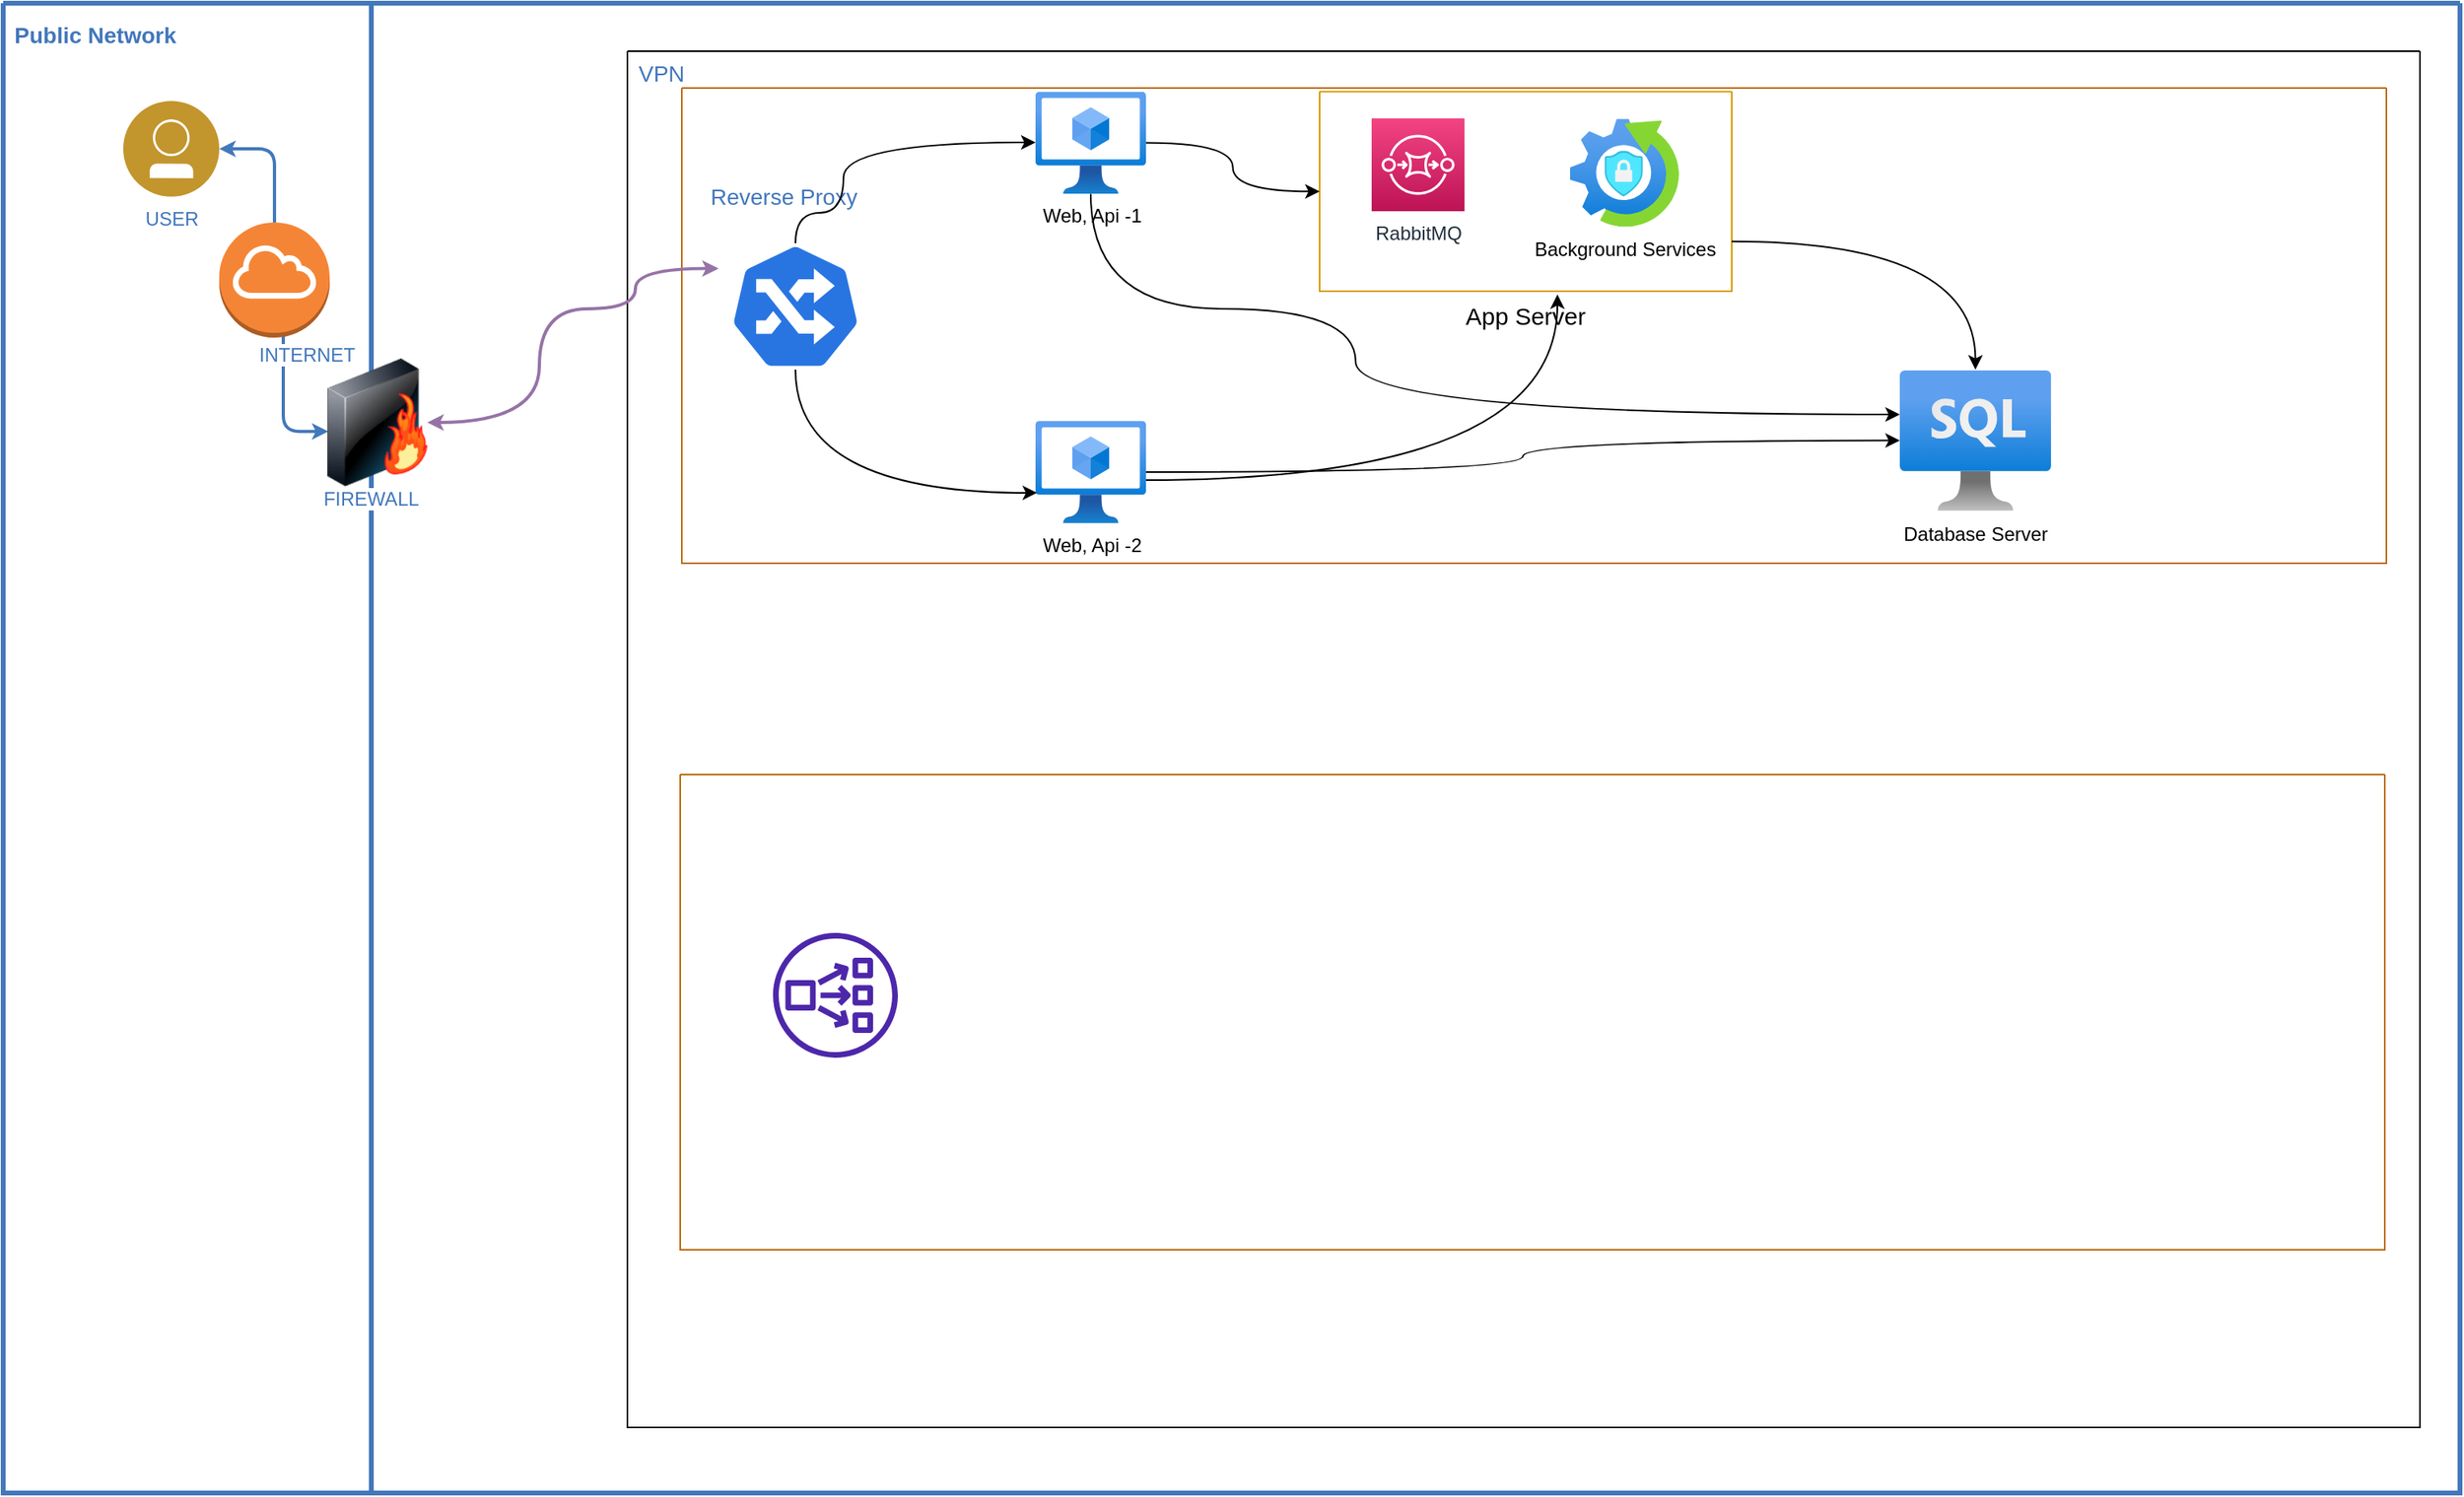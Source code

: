 <mxfile version="21.3.8" type="github">
  <diagram id="2f404044-711c-603c-8f00-f6bb4c023d3c" name="Page-1">
    <mxGraphModel dx="1434" dy="739" grid="1" gridSize="10" guides="1" tooltips="1" connect="1" arrows="1" fold="1" page="1" pageScale="1" pageWidth="1169" pageHeight="827" background="#ffffff" math="0" shadow="0">
      <root>
        <mxCell id="0" />
        <mxCell id="1" parent="0" />
        <mxCell id="21" value="" style="swimlane;shadow=0;strokeColor=#4277BB;fillColor=#ffffff;fontColor=none;align=right;startSize=0;collapsible=0;noLabel=1;strokeWidth=3;" parent="1" vertex="1">
          <mxGeometry x="65" y="49" width="1535" height="931" as="geometry" />
        </mxCell>
        <mxCell id="22" value="Public Network" style="text;html=1;align=left;verticalAlign=middle;fontColor=#4277BB;shadow=0;dashed=0;strokeColor=none;fillColor=none;labelBackgroundColor=none;fontStyle=1;fontSize=14;spacingLeft=5;" parent="21" vertex="1">
          <mxGeometry y="10" width="150" height="20" as="geometry" />
        </mxCell>
        <mxCell id="44" value="" style="line;strokeWidth=3;direction=south;html=1;shadow=0;labelBackgroundColor=none;fillColor=none;gradientColor=none;fontSize=12;fontColor=#4277BB;align=right;strokeColor=#4277BB;" parent="21" vertex="1">
          <mxGeometry x="225" width="10" height="930" as="geometry" />
        </mxCell>
        <mxCell id="lown9K5yKBKj89JTiUl6-62" style="edgeStyle=orthogonalEdgeStyle;comic=0;html=1;exitX=1;exitY=0.5;entryX=0;entryY=0.25;startArrow=none;startFill=1;endArrow=classic;endFill=1;jettySize=auto;orthogonalLoop=1;strokeColor=#4378BB;strokeWidth=2;fontFamily=Helvetica;fontSize=19;fontColor=#CC99FF;endSize=4;startSize=4;" parent="21" source="lown9K5yKBKj89JTiUl6-67" edge="1">
          <mxGeometry relative="1" as="geometry">
            <Array as="points">
              <mxPoint x="175" y="173" />
              <mxPoint x="175" y="268" />
            </Array>
            <mxPoint x="203.167" y="267.584" as="targetPoint" />
          </mxGeometry>
        </mxCell>
        <mxCell id="lown9K5yKBKj89JTiUl6-63" value="USER" style="aspect=fixed;perimeter=ellipsePerimeter;html=1;align=center;shadow=0;dashed=0;image;image=img/lib/ibm/users/user.svg;labelBackgroundColor=#ffffff;strokeColor=#666666;strokeWidth=3;fillColor=#C2952D;gradientColor=none;fontSize=12;fontColor=#4277BB;" parent="21" vertex="1">
          <mxGeometry x="75" y="61" width="60" height="60" as="geometry" />
        </mxCell>
        <mxCell id="lown9K5yKBKj89JTiUl6-65" value="" style="image;html=1;image=img/lib/clip_art/networking/Firewall-page1_128x128.png" parent="21" vertex="1">
          <mxGeometry x="194" y="222" width="80" height="80" as="geometry" />
        </mxCell>
        <mxCell id="lown9K5yKBKj89JTiUl6-66" value="&lt;span style=&quot;color: rgb(66 , 119 , 187) ; background-color: rgb(255 , 255 , 255)&quot;&gt;FIREWALL&lt;/span&gt;" style="text;html=1;strokeColor=none;fillColor=none;align=center;verticalAlign=middle;whiteSpace=wrap;rounded=0;" parent="21" vertex="1">
          <mxGeometry x="210" y="305" width="40" height="10" as="geometry" />
        </mxCell>
        <mxCell id="lown9K5yKBKj89JTiUl6-67" value="" style="outlineConnect=0;dashed=0;verticalLabelPosition=bottom;verticalAlign=top;align=center;html=1;shape=mxgraph.aws3.internet_gateway;fillColor=#F58536;gradientColor=none;" parent="21" vertex="1">
          <mxGeometry x="135" y="137" width="69" height="72" as="geometry" />
        </mxCell>
        <mxCell id="lown9K5yKBKj89JTiUl6-68" value="" style="edgeStyle=orthogonalEdgeStyle;comic=0;html=1;exitX=1;exitY=0.5;entryX=0.5;entryY=0;startArrow=classic;startFill=1;endArrow=none;endFill=1;jettySize=auto;orthogonalLoop=1;strokeColor=#4378BB;strokeWidth=2;fontFamily=Helvetica;fontSize=19;fontColor=#CC99FF;endSize=4;startSize=4;entryDx=0;entryDy=0;entryPerimeter=0;" parent="21" source="lown9K5yKBKj89JTiUl6-63" target="lown9K5yKBKj89JTiUl6-67" edge="1">
          <mxGeometry relative="1" as="geometry">
            <Array as="points" />
            <mxPoint x="155.0" y="91" as="sourcePoint" />
            <mxPoint x="223.167" y="267.584" as="targetPoint" />
          </mxGeometry>
        </mxCell>
        <mxCell id="lown9K5yKBKj89JTiUl6-71" value="&lt;span style=&quot;color: rgb(66 , 119 , 187) ; background-color: rgb(255 , 255 , 255)&quot;&gt;INTERNET&lt;/span&gt;" style="text;html=1;strokeColor=none;fillColor=none;align=center;verticalAlign=middle;whiteSpace=wrap;rounded=0;" parent="21" vertex="1">
          <mxGeometry x="170" y="215" width="40" height="10" as="geometry" />
        </mxCell>
        <mxCell id="lown9K5yKBKj89JTiUl6-100" value="" style="swimlane;shadow=0;strokeColor=#BB6A0D;fillColor=#ffffff;fontColor=#4277BB;align=right;startSize=0;collapsible=0;strokeWidth=1;" parent="21" vertex="1">
          <mxGeometry x="424" y="53" width="1065" height="297" as="geometry" />
        </mxCell>
        <mxCell id="lown9K5yKBKj89JTiUl6-291" value="" style="swimlane;shadow=0;strokeColor=#000000;fillColor=#ffe6cc;align=right;startSize=0;collapsible=0;strokeWidth=1;" parent="21" vertex="1">
          <mxGeometry x="390" y="30" width="1120" height="860" as="geometry" />
        </mxCell>
        <mxCell id="lown9K5yKBKj89JTiUl6-101" value="VPN" style="text;html=1;align=left;verticalAlign=top;fontColor=#4277BB;shadow=0;dashed=0;strokeColor=none;fillColor=none;labelBackgroundColor=none;fontStyle=0;fontSize=14;spacingLeft=5;" parent="lown9K5yKBKj89JTiUl6-291" vertex="1">
          <mxGeometry y="-0.69" width="120" height="26" as="geometry" />
        </mxCell>
        <mxCell id="lown9K5yKBKj89JTiUl6-118" value="" style="html=1;dashed=0;whitespace=wrap;fillColor=#2875E2;strokeColor=#ffffff;points=[[0.005,0.63,0],[0.1,0.2,0],[0.9,0.2,0],[0.5,0,0],[0.995,0.63,0],[0.72,0.99,0],[0.5,1,0],[0.28,0.99,0]];shape=mxgraph.kubernetes.icon;prIcon=ing" parent="lown9K5yKBKj89JTiUl6-291" vertex="1">
          <mxGeometry x="45" y="120" width="120" height="79" as="geometry" />
        </mxCell>
        <mxCell id="lown9K5yKBKj89JTiUl6-108" value="Reverse Proxy" style="text;html=1;align=left;verticalAlign=top;fontColor=#4277BB;shadow=0;dashed=0;strokeColor=none;fillColor=none;labelBackgroundColor=none;fontStyle=0;fontSize=14;spacingLeft=5;" parent="lown9K5yKBKj89JTiUl6-291" vertex="1">
          <mxGeometry x="45" y="76" width="120" height="24" as="geometry" />
        </mxCell>
        <mxCell id="U5dyf8ECy7FXiap7Likn-80" value="Web, Api -1" style="image;aspect=fixed;html=1;points=[];align=center;fontSize=12;image=img/lib/azure2/compute/Virtual_Machines_Classic.svg;" vertex="1" parent="lown9K5yKBKj89JTiUl6-291">
          <mxGeometry x="255" y="25.31" width="69" height="64" as="geometry" />
        </mxCell>
        <mxCell id="U5dyf8ECy7FXiap7Likn-83" value="Database Server" style="image;aspect=fixed;html=1;points=[];align=center;fontSize=12;image=img/lib/azure2/databases/Azure_SQL_VM.svg;" vertex="1" parent="lown9K5yKBKj89JTiUl6-291">
          <mxGeometry x="795" y="199" width="94.48" height="88.58" as="geometry" />
        </mxCell>
        <mxCell id="U5dyf8ECy7FXiap7Likn-79" value="Web, Api -2" style="image;aspect=fixed;html=1;points=[];align=center;fontSize=12;image=img/lib/azure2/compute/Virtual_Machines_Classic.svg;" vertex="1" parent="lown9K5yKBKj89JTiUl6-291">
          <mxGeometry x="255" y="231" width="69" height="64" as="geometry" />
        </mxCell>
        <mxCell id="U5dyf8ECy7FXiap7Likn-81" value="" style="edgeStyle=orthogonalEdgeStyle;orthogonalLoop=1;jettySize=auto;html=1;exitX=0.5;exitY=1;exitDx=0;exitDy=0;exitPerimeter=0;entryX=0.014;entryY=0.703;entryDx=0;entryDy=0;strokeColor=#000000;curved=1;entryPerimeter=0;" edge="1" parent="lown9K5yKBKj89JTiUl6-291" source="lown9K5yKBKj89JTiUl6-118" target="U5dyf8ECy7FXiap7Likn-79">
          <mxGeometry relative="1" as="geometry">
            <mxPoint x="594" y="222" as="sourcePoint" />
            <mxPoint x="1187.025" y="339.037" as="targetPoint" />
          </mxGeometry>
        </mxCell>
        <mxCell id="lown9K5yKBKj89JTiUl6-107" style="edgeStyle=orthogonalEdgeStyle;curved=1;orthogonalLoop=1;jettySize=auto;html=1;strokeColor=#000000;" parent="lown9K5yKBKj89JTiUl6-291" source="U5dyf8ECy7FXiap7Likn-80" target="U5dyf8ECy7FXiap7Likn-83" edge="1">
          <mxGeometry relative="1" as="geometry">
            <mxPoint x="144" y="235" as="targetPoint" />
            <Array as="points">
              <mxPoint x="290" y="161" />
              <mxPoint x="455" y="161" />
              <mxPoint x="455" y="227" />
            </Array>
          </mxGeometry>
        </mxCell>
        <mxCell id="lown9K5yKBKj89JTiUl6-115" style="edgeStyle=orthogonalEdgeStyle;curved=1;orthogonalLoop=1;jettySize=auto;html=1;exitX=0.5;exitY=0;exitDx=0;exitDy=0;exitPerimeter=0;strokeColor=#000000;" parent="lown9K5yKBKj89JTiUl6-291" source="lown9K5yKBKj89JTiUl6-118" target="U5dyf8ECy7FXiap7Likn-80" edge="1">
          <mxGeometry relative="1" as="geometry">
            <Array as="points">
              <mxPoint x="105" y="101" />
              <mxPoint x="135" y="101" />
              <mxPoint x="135" y="57" />
            </Array>
            <mxPoint x="844.306" y="236.64" as="targetPoint" />
          </mxGeometry>
        </mxCell>
        <mxCell id="U5dyf8ECy7FXiap7Likn-84" value="" style="edgeStyle=orthogonalEdgeStyle;orthogonalLoop=1;jettySize=auto;html=1;strokeColor=#000000;curved=1;" edge="1" parent="lown9K5yKBKj89JTiUl6-291" source="U5dyf8ECy7FXiap7Likn-79" target="U5dyf8ECy7FXiap7Likn-83">
          <mxGeometry relative="1" as="geometry">
            <mxPoint x="335" y="251" as="sourcePoint" />
            <mxPoint x="486" y="328" as="targetPoint" />
          </mxGeometry>
        </mxCell>
        <mxCell id="U5dyf8ECy7FXiap7Likn-90" value="RabbitMQ" style="points=[[0,0,0],[0.25,0,0],[0.5,0,0],[0.75,0,0],[1,0,0],[0,1,0],[0.25,1,0],[0.5,1,0],[0.75,1,0],[1,1,0],[0,0.25,0],[0,0.5,0],[0,0.75,0],[1,0.25,0],[1,0.5,0],[1,0.75,0]];outlineConnect=0;fontColor=#232F3E;gradientColor=#F34482;gradientDirection=north;fillColor=#BC1356;strokeColor=#ffffff;dashed=0;verticalLabelPosition=bottom;verticalAlign=top;align=center;html=1;fontSize=12;fontStyle=0;aspect=fixed;shape=mxgraph.aws4.resourceIcon;resIcon=mxgraph.aws4.sqs;labelBackgroundColor=#ffffff;" vertex="1" parent="lown9K5yKBKj89JTiUl6-291">
          <mxGeometry x="465" y="42" width="58" height="58" as="geometry" />
        </mxCell>
        <mxCell id="U5dyf8ECy7FXiap7Likn-91" value="App Server" style="swimlane;shadow=0;strokeColor=#d79b00;fillColor=#ffe6cc;align=center;startSize=0;collapsible=0;strokeWidth=1;fontStyle=0;fontSize=15;labelPosition=center;verticalLabelPosition=bottom;verticalAlign=top;" vertex="1" parent="lown9K5yKBKj89JTiUl6-291">
          <mxGeometry x="432.5" y="25.31" width="257.5" height="124.69" as="geometry" />
        </mxCell>
        <mxCell id="U5dyf8ECy7FXiap7Likn-96" value="Background Services" style="image;aspect=fixed;html=1;points=[];align=center;fontSize=12;image=img/lib/azure2/iot/Windows10_Core_Services.svg;" vertex="1" parent="U5dyf8ECy7FXiap7Likn-91">
          <mxGeometry x="156.5" y="16.69" width="68" height="68" as="geometry" />
        </mxCell>
        <mxCell id="U5dyf8ECy7FXiap7Likn-93" value="" style="edgeStyle=orthogonalEdgeStyle;orthogonalLoop=1;jettySize=auto;html=1;strokeColor=#000000;curved=1;entryX=0;entryY=0.5;entryDx=0;entryDy=0;" edge="1" parent="lown9K5yKBKj89JTiUl6-291" source="U5dyf8ECy7FXiap7Likn-80" target="U5dyf8ECy7FXiap7Likn-91">
          <mxGeometry relative="1" as="geometry">
            <mxPoint x="334" y="52" as="sourcePoint" />
            <mxPoint x="805" y="44" as="targetPoint" />
          </mxGeometry>
        </mxCell>
        <mxCell id="U5dyf8ECy7FXiap7Likn-94" value="" style="edgeStyle=orthogonalEdgeStyle;orthogonalLoop=1;jettySize=auto;html=1;strokeColor=#000000;curved=1;entryX=0.577;entryY=1.016;entryDx=0;entryDy=0;entryPerimeter=0;exitX=1;exitY=0.578;exitDx=0;exitDy=0;exitPerimeter=0;" edge="1" parent="lown9K5yKBKj89JTiUl6-291" source="U5dyf8ECy7FXiap7Likn-79" target="U5dyf8ECy7FXiap7Likn-91">
          <mxGeometry relative="1" as="geometry">
            <mxPoint x="334" y="273" as="sourcePoint" />
            <mxPoint x="805" y="265" as="targetPoint" />
          </mxGeometry>
        </mxCell>
        <mxCell id="U5dyf8ECy7FXiap7Likn-95" value="" style="edgeStyle=orthogonalEdgeStyle;orthogonalLoop=1;jettySize=auto;html=1;strokeColor=#000000;curved=1;exitX=1;exitY=0.75;exitDx=0;exitDy=0;" edge="1" parent="lown9K5yKBKj89JTiUl6-291" source="U5dyf8ECy7FXiap7Likn-91" target="U5dyf8ECy7FXiap7Likn-83">
          <mxGeometry relative="1" as="geometry">
            <mxPoint x="721" y="127" as="sourcePoint" />
            <mxPoint x="978" y="11" as="targetPoint" />
          </mxGeometry>
        </mxCell>
        <mxCell id="lown9K5yKBKj89JTiUl6-144" style="edgeStyle=orthogonalEdgeStyle;html=1;labelBackgroundColor=#ffffff;startArrow=classic;startFill=1;startSize=4;endArrow=classic;endFill=1;endSize=4;jettySize=auto;orthogonalLoop=1;strokeWidth=2;fontSize=19;fontColor=#CC99FF;elbow=vertical;fillColor=#e1d5e7;strokeColor=#9673a6;rounded=0;curved=1;entryX=0.1;entryY=0.2;entryDx=0;entryDy=0;entryPerimeter=0;" parent="1" edge="1" target="lown9K5yKBKj89JTiUl6-118">
          <mxGeometry relative="1" as="geometry">
            <mxPoint x="720" y="180" as="targetPoint" />
            <Array as="points">
              <mxPoint x="400" y="311" />
              <mxPoint x="400" y="240" />
              <mxPoint x="460" y="240" />
              <mxPoint x="460" y="215" />
            </Array>
            <mxPoint x="330" y="311" as="sourcePoint" />
          </mxGeometry>
        </mxCell>
        <mxCell id="U5dyf8ECy7FXiap7Likn-97" value="" style="swimlane;shadow=0;strokeColor=#BB6A0D;fillColor=#ffffff;fontColor=#4277BB;align=right;startSize=0;collapsible=0;strokeWidth=1;" vertex="1" parent="1">
          <mxGeometry x="488" y="531" width="1065" height="297" as="geometry" />
        </mxCell>
        <mxCell id="U5dyf8ECy7FXiap7Likn-98" value="" style="sketch=0;outlineConnect=0;fontColor=#232F3E;gradientColor=none;fillColor=#4D27AA;strokeColor=none;dashed=0;verticalLabelPosition=bottom;verticalAlign=top;align=center;html=1;fontSize=12;fontStyle=0;aspect=fixed;pointerEvents=1;shape=mxgraph.aws4.network_load_balancer;" vertex="1" parent="U5dyf8ECy7FXiap7Likn-97">
          <mxGeometry x="58" y="99" width="78" height="78" as="geometry" />
        </mxCell>
      </root>
    </mxGraphModel>
  </diagram>
</mxfile>
